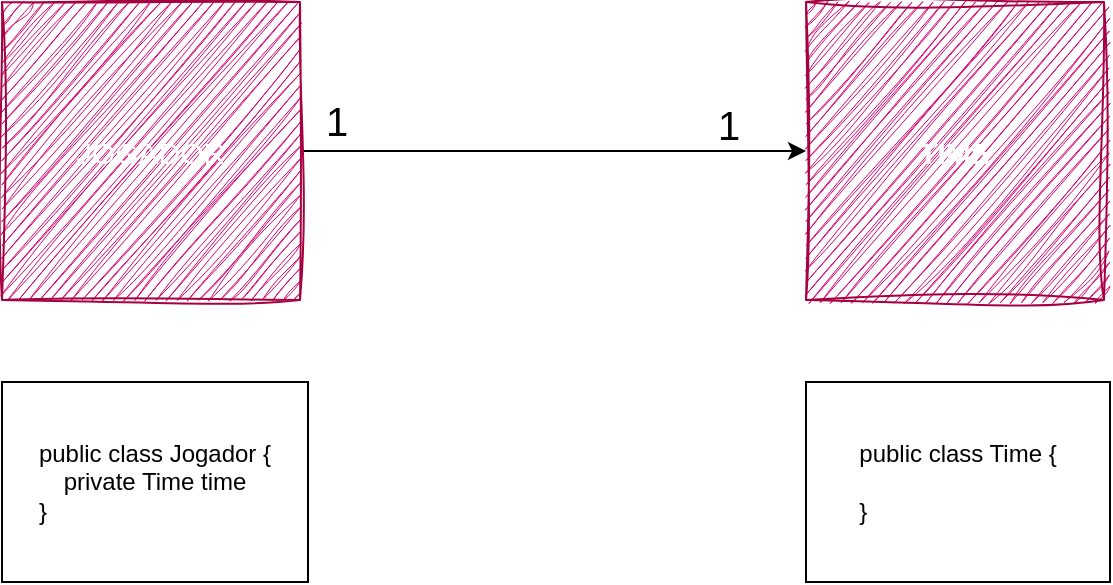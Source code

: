 <mxfile version="23.1.5" type="device">
  <diagram name="Associação 1-1" id="3N9af6KxEGANdyv0vibM">
    <mxGraphModel dx="954" dy="727" grid="0" gridSize="10" guides="1" tooltips="1" connect="1" arrows="1" fold="1" page="0" pageScale="1" pageWidth="827" pageHeight="1169" math="0" shadow="0">
      <root>
        <mxCell id="0" />
        <mxCell id="1" parent="0" />
        <mxCell id="MxSHhY8YR9zKXWGBbsPO-4" style="edgeStyle=orthogonalEdgeStyle;rounded=0;orthogonalLoop=1;jettySize=auto;html=1;entryX=0;entryY=0.5;entryDx=0;entryDy=0;" edge="1" parent="1" source="MxSHhY8YR9zKXWGBbsPO-1" target="MxSHhY8YR9zKXWGBbsPO-3">
          <mxGeometry relative="1" as="geometry" />
        </mxCell>
        <mxCell id="MxSHhY8YR9zKXWGBbsPO-6" value="&lt;font style=&quot;font-size: 20px;&quot;&gt;1&lt;/font&gt;" style="edgeLabel;html=1;align=center;verticalAlign=middle;resizable=0;points=[];" vertex="1" connectable="0" parent="MxSHhY8YR9zKXWGBbsPO-4">
          <mxGeometry x="-0.684" y="-2" relative="1" as="geometry">
            <mxPoint x="-22" y="-18" as="offset" />
          </mxGeometry>
        </mxCell>
        <mxCell id="MxSHhY8YR9zKXWGBbsPO-7" value="&lt;font style=&quot;font-size: 20px;&quot;&gt;1&lt;/font&gt;" style="edgeLabel;html=1;align=center;verticalAlign=middle;resizable=0;points=[];" vertex="1" connectable="0" parent="MxSHhY8YR9zKXWGBbsPO-4">
          <mxGeometry x="0.692" relative="1" as="geometry">
            <mxPoint y="-14" as="offset" />
          </mxGeometry>
        </mxCell>
        <mxCell id="MxSHhY8YR9zKXWGBbsPO-1" value="&lt;font style=&quot;font-size: 15px;&quot;&gt;JOGADOR&lt;/font&gt;" style="whiteSpace=wrap;html=1;aspect=fixed;sketch=1;curveFitting=1;jiggle=2;fillColor=#d80073;fontColor=#ffffff;strokeColor=#A50040;" vertex="1" parent="1">
          <mxGeometry x="101" y="150" width="149" height="149" as="geometry" />
        </mxCell>
        <mxCell id="MxSHhY8YR9zKXWGBbsPO-3" value="&lt;b style=&quot;&quot;&gt;&lt;font style=&quot;font-size: 15px;&quot;&gt;TIME&lt;/font&gt;&lt;/b&gt;" style="whiteSpace=wrap;html=1;aspect=fixed;sketch=1;curveFitting=1;jiggle=2;fillColor=#d80073;fontColor=#ffffff;strokeColor=#A50040;" vertex="1" parent="1">
          <mxGeometry x="503" y="150" width="149" height="149" as="geometry" />
        </mxCell>
        <mxCell id="MxSHhY8YR9zKXWGBbsPO-9" value="public class Jogador {&lt;br&gt;private Time time&lt;br&gt;&lt;div style=&quot;text-align: left;&quot;&gt;&lt;span style=&quot;background-color: initial;&quot;&gt;}&lt;/span&gt;&lt;/div&gt;" style="rounded=0;whiteSpace=wrap;html=1;" vertex="1" parent="1">
          <mxGeometry x="101" y="340" width="153" height="100" as="geometry" />
        </mxCell>
        <mxCell id="MxSHhY8YR9zKXWGBbsPO-10" value="public class Time {&lt;br&gt;&amp;nbsp;&lt;br&gt;&lt;div style=&quot;text-align: left;&quot;&gt;&lt;span style=&quot;background-color: initial;&quot;&gt;}&lt;/span&gt;&lt;/div&gt;" style="rounded=0;whiteSpace=wrap;html=1;" vertex="1" parent="1">
          <mxGeometry x="503" y="340" width="152" height="100" as="geometry" />
        </mxCell>
      </root>
    </mxGraphModel>
  </diagram>
</mxfile>
